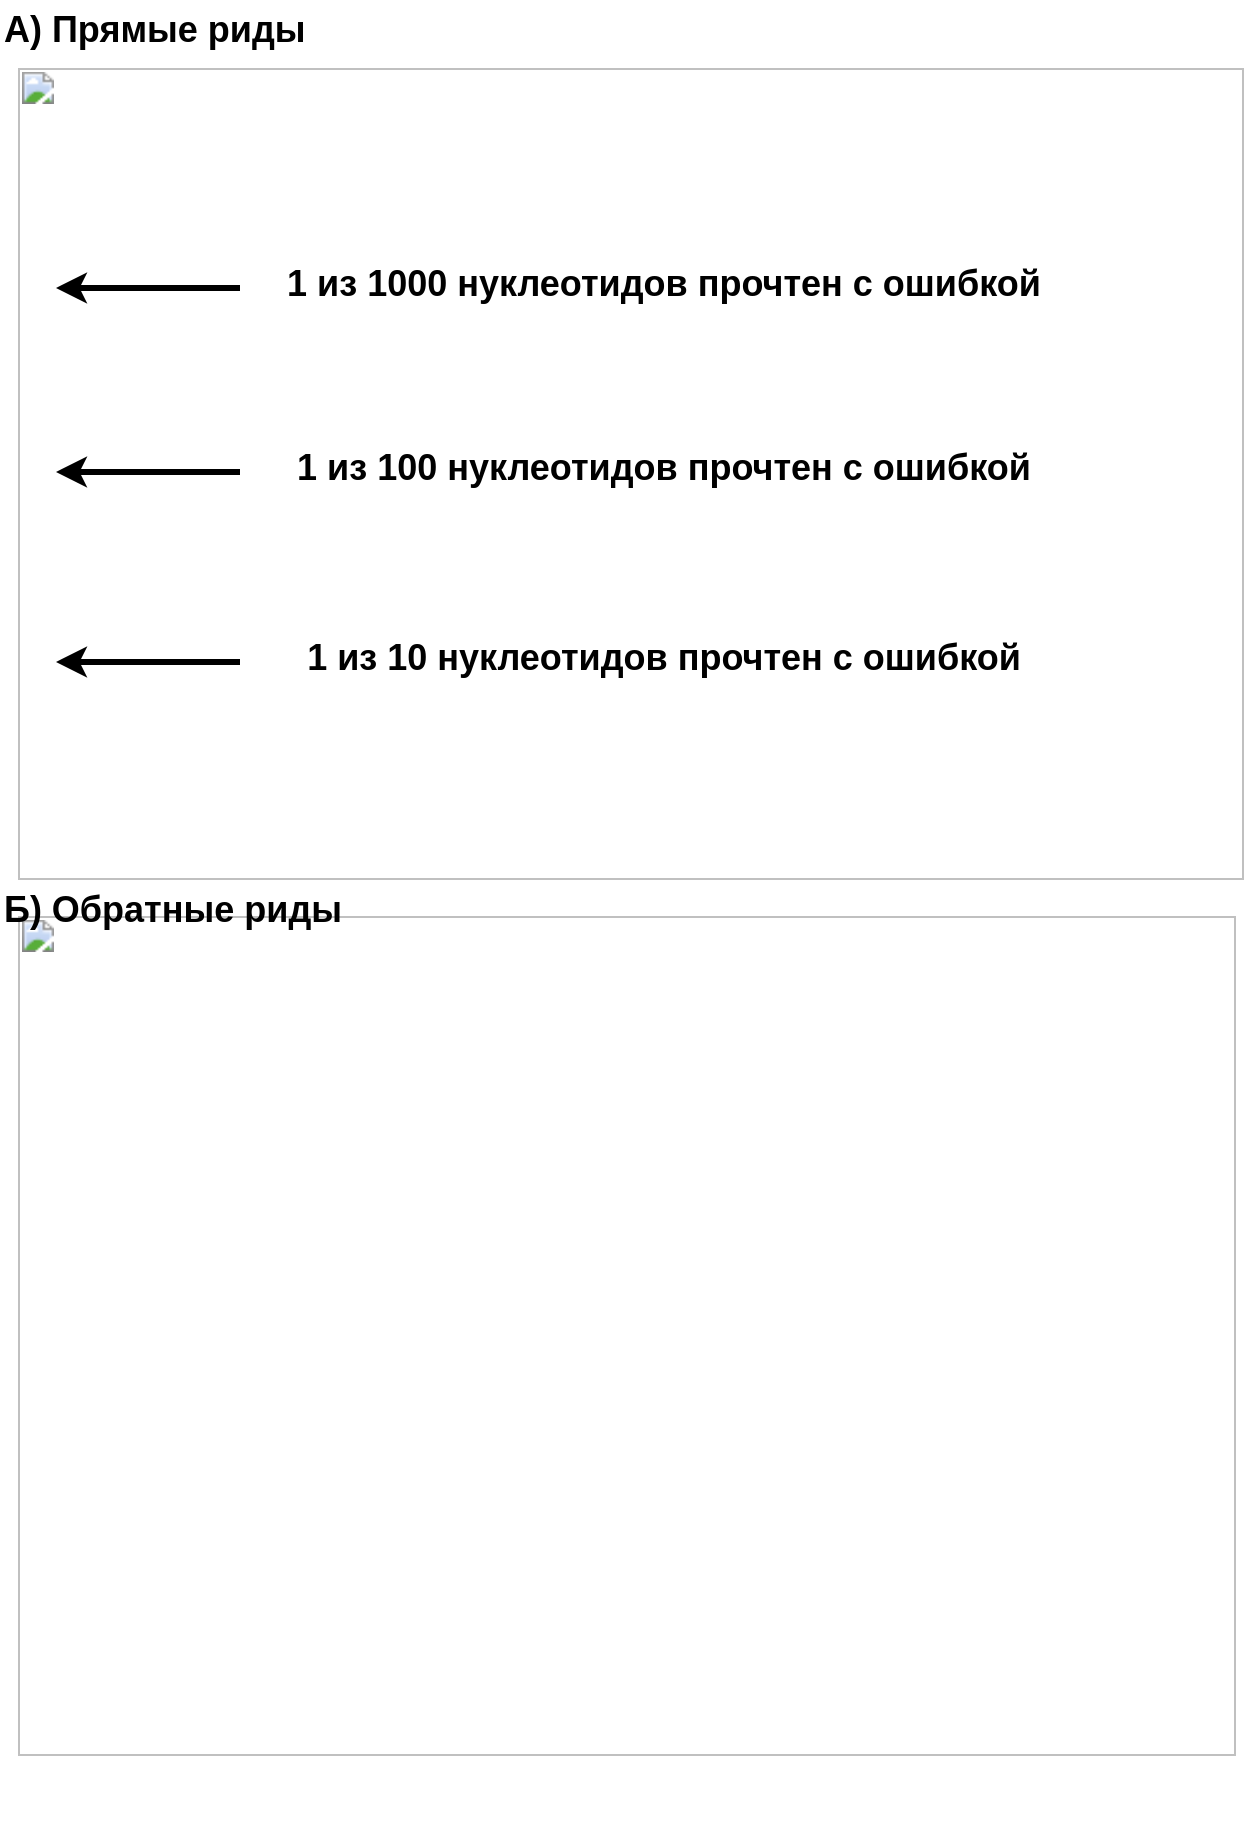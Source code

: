 <mxfile version="24.4.7" type="github">
  <diagram name="Page-1" id="mHGmssFRY5UQQijoJ907">
    <mxGraphModel dx="1434" dy="759" grid="1" gridSize="10" guides="1" tooltips="1" connect="1" arrows="1" fold="1" page="1" pageScale="1" pageWidth="850" pageHeight="1100" math="0" shadow="0">
      <root>
        <mxCell id="0" />
        <mxCell id="1" parent="0" />
        <UserObject label="&lt;div dir=&quot;ltr&quot; style=&quot;margin-left:0pt;&quot; align=&quot;left&quot; id=&quot;docs-internal-guid-eb51715e-7fff-15b8-d10d-5771e510f578&quot;&gt;&lt;table style=&quot;border:none;border-collapse:collapse;table-layout:fixed;width:467.717pt&quot;&gt;&lt;colgroup&gt;&lt;col&gt;&lt;/colgroup&gt;&lt;tbody&gt;&lt;tr style=&quot;height:315pt&quot;&gt;&lt;td style=&quot;vertical-align:top;padding:5pt 5pt 5pt 5pt;overflow:hidden;overflow-wrap:break-word;&quot;&gt;&lt;p dir=&quot;ltr&quot; style=&quot;line-height:1.38;text-align: center;margin-top:0pt;margin-bottom:0pt;&quot;&gt;&lt;span style=&quot;font-size:11pt;font-family:&#39;Times New Roman&#39;,serif;color:#000000;background-color:transparent;font-weight:400;font-style:normal;font-variant:normal;text-decoration:none;vertical-align:baseline;white-space:pre;white-space:pre-wrap;&quot;&gt;&lt;span style=&quot;border:none;display:inline-block;overflow:hidden;width:613px;height:406px;&quot;&gt;&lt;img src=&quot;https://lh7-us.googleusercontent.com/bswTyAWf5Xiv_5Xc47wmjoogAVXkiql1SxV1Vh_B6S1iF6Y22jIG1DsHSSn7ZdfYJ3OryAC-O3_6ZES6cctWG9GyJp8E4eWeYHD5X5IsWMRWEYICB0ShUlDdC_WRj37qZxLSIHhdG893qHV5mM85ISE&quot; width=&quot;613&quot; height=&quot;406&quot; style=&quot;margin-left:0px;margin-top:0px;&quot;&gt;&lt;/span&gt;&lt;/span&gt;&lt;/p&gt;&lt;/td&gt;&lt;/tr&gt;&lt;tr style=&quot;height:0pt&quot;&gt;&lt;td style=&quot;vertical-align:top;padding:5pt 5pt 5pt 5pt;overflow:hidden;overflow-wrap:break-word;&quot;&gt;&lt;p dir=&quot;ltr&quot; style=&quot;line-height:1.38;text-align: center;margin-top:0pt;margin-bottom:0pt;&quot;&gt;&lt;span style=&quot;font-size:11pt;font-family:&#39;Times New Roman&#39;,serif;color:#000000;background-color:transparent;font-weight:400;font-style:normal;font-variant:normal;text-decoration:none;vertical-align:baseline;white-space:pre;white-space:pre-wrap;&quot;&gt;&lt;span style=&quot;border:none;display:inline-block;overflow:hidden;width:609px;height:420px;&quot;&gt;&lt;img src=&quot;https://lh7-us.googleusercontent.com/JJ16OdUNdB_pw35w8QhKfON3my644EqZ-Isimsdd7VciDQIWoyLjOogH2rYDtMzxfQGBPuITG_t6QnD_s4YSqGII997nctuLD_pJkDi2yrDN085C4nN_fPbt6G9iGGW9eIITv01MT7PEhfhCFoRkLeI&quot; width=&quot;609&quot; height=&quot;420&quot; style=&quot;margin-left:0px;margin-top:0px;&quot;&gt;&lt;/span&gt;&lt;/span&gt;&lt;/p&gt;&lt;br&gt;&lt;/td&gt;&lt;/tr&gt;&lt;/tbody&gt;&lt;/table&gt;&lt;/div&gt;" link="&lt;div dir=&quot;ltr&quot; style=&quot;margin-left:0pt;&quot; align=&quot;left&quot; id=&quot;docs-internal-guid-eb51715e-7fff-15b8-d10d-5771e510f578&quot;&gt;&lt;table style=&quot;border:none;border-collapse:collapse;table-layout:fixed;width:467.717pt&quot;&gt;&lt;colgroup&gt;&lt;col&gt;&lt;/colgroup&gt;&lt;tbody&gt;&lt;tr style=&quot;height:315pt&quot;&gt;&lt;td style=&quot;vertical-align:top;padding:5pt 5pt 5pt 5pt;overflow:hidden;overflow-wrap:break-word;&quot;&gt;&lt;p dir=&quot;ltr&quot; style=&quot;line-height:1.38;text-align: center;margin-top:0pt;margin-bottom:0pt;&quot;&gt;&lt;span style=&quot;font-size:11pt;font-family:&#39;Times New Roman&#39;,serif;color:#000000;background-color:transparent;font-weight:400;font-style:normal;font-variant:normal;text-decoration:none;vertical-align:baseline;white-space:pre;white-space:pre-wrap;&quot;&gt;&lt;span style=&quot;border:none;display:inline-block;overflow:hidden;width:613px;height:406px;&quot;&gt;&lt;img src=&quot;https://lh7-us.googleusercontent.com/bswTyAWf5Xiv_5Xc47wmjoogAVXkiql1SxV1Vh_B6S1iF6Y22jIG1DsHSSn7ZdfYJ3OryAC-O3_6ZES6cctWG9GyJp8E4eWeYHD5X5IsWMRWEYICB0ShUlDdC_WRj37qZxLSIHhdG893qHV5mM85ISE&quot; width=&quot;613&quot; height=&quot;406&quot; style=&quot;margin-left:0px;margin-top:0px;&quot;&gt;&lt;/span&gt;&lt;/span&gt;&lt;/p&gt;&lt;/td&gt;&lt;/tr&gt;&lt;tr style=&quot;height:0pt&quot;&gt;&lt;td style=&quot;vertical-align:top;padding:5pt 5pt 5pt 5pt;overflow:hidden;overflow-wrap:break-word;&quot;&gt;&lt;p dir=&quot;ltr&quot; style=&quot;line-height:1.38;text-align: center;margin-top:0pt;margin-bottom:0pt;&quot;&gt;&lt;span style=&quot;font-size:11pt;font-family:&#39;Times New Roman&#39;,serif;color:#000000;background-color:transparent;font-weight:400;font-style:normal;font-variant:normal;text-decoration:none;vertical-align:baseline;white-space:pre;white-space:pre-wrap;&quot;&gt;&lt;span style=&quot;border:none;display:inline-block;overflow:hidden;width:609px;height:420px;&quot;&gt;&lt;img src=&quot;https://lh7-us.googleusercontent.com/JJ16OdUNdB_pw35w8QhKfON3my644EqZ-Isimsdd7VciDQIWoyLjOogH2rYDtMzxfQGBPuITG_t6QnD_s4YSqGII997nctuLD_pJkDi2yrDN085C4nN_fPbt6G9iGGW9eIITv01MT7PEhfhCFoRkLeI&quot; width=&quot;609&quot; height=&quot;420&quot; style=&quot;margin-left:0px;margin-top:0px;&quot;&gt;&lt;/span&gt;&lt;/span&gt;&lt;/p&gt;&lt;br&gt;&lt;/td&gt;&lt;/tr&gt;&lt;/tbody&gt;&lt;/table&gt;&lt;/div&gt;" id="L3nOdyyJmliSmuwXw1lJ-2">
          <mxCell style="text;whiteSpace=wrap;html=1;movable=0;resizable=0;rotatable=0;deletable=0;editable=0;locked=1;connectable=0;" vertex="1" parent="1">
            <mxGeometry x="40" y="520" width="560" height="900" as="geometry" />
          </mxCell>
        </UserObject>
        <mxCell id="L3nOdyyJmliSmuwXw1lJ-3" value="&lt;b&gt;&lt;font style=&quot;font-size: 18px;&quot;&gt;А) Прямые риды&lt;/font&gt;&lt;/b&gt;" style="text;html=1;align=left;verticalAlign=middle;whiteSpace=wrap;rounded=0;" vertex="1" parent="1">
          <mxGeometry x="40" y="500" width="160" height="30" as="geometry" />
        </mxCell>
        <mxCell id="L3nOdyyJmliSmuwXw1lJ-4" value="&lt;b&gt;&lt;font style=&quot;font-size: 18px;&quot;&gt;Б) Обратные риды&lt;/font&gt;&lt;/b&gt;" style="text;html=1;align=left;verticalAlign=middle;whiteSpace=wrap;rounded=0;" vertex="1" parent="1">
          <mxGeometry x="40" y="940" width="180" height="30" as="geometry" />
        </mxCell>
        <mxCell id="L3nOdyyJmliSmuwXw1lJ-5" value="" style="endArrow=classic;html=1;rounded=0;strokeWidth=3;" edge="1" parent="1">
          <mxGeometry width="50" height="50" relative="1" as="geometry">
            <mxPoint x="160" y="736" as="sourcePoint" />
            <mxPoint x="68" y="736" as="targetPoint" />
          </mxGeometry>
        </mxCell>
        <mxCell id="L3nOdyyJmliSmuwXw1lJ-7" value="" style="endArrow=classic;html=1;rounded=0;strokeWidth=3;" edge="1" parent="1">
          <mxGeometry width="50" height="50" relative="1" as="geometry">
            <mxPoint x="160" y="644" as="sourcePoint" />
            <mxPoint x="68" y="644" as="targetPoint" />
          </mxGeometry>
        </mxCell>
        <mxCell id="L3nOdyyJmliSmuwXw1lJ-8" value="&lt;font style=&quot;font-size: 18px;&quot;&gt;&lt;b&gt;1 из 1000 нуклеотидов прочтен с ошибкой&lt;/b&gt;&lt;/font&gt;" style="text;html=1;align=center;verticalAlign=middle;whiteSpace=wrap;rounded=0;" vertex="1" parent="1">
          <mxGeometry x="162" y="627" width="420" height="30" as="geometry" />
        </mxCell>
        <mxCell id="L3nOdyyJmliSmuwXw1lJ-9" value="&lt;font style=&quot;font-size: 18px;&quot;&gt;&lt;b&gt;1 из 100 нуклеотидов прочтен с ошибкой&lt;/b&gt;&lt;/font&gt;" style="text;html=1;align=center;verticalAlign=middle;whiteSpace=wrap;rounded=0;" vertex="1" parent="1">
          <mxGeometry x="162" y="719" width="420" height="30" as="geometry" />
        </mxCell>
        <mxCell id="L3nOdyyJmliSmuwXw1lJ-10" value="" style="endArrow=classic;html=1;rounded=0;strokeWidth=3;" edge="1" parent="1">
          <mxGeometry width="50" height="50" relative="1" as="geometry">
            <mxPoint x="160" y="831" as="sourcePoint" />
            <mxPoint x="68" y="831" as="targetPoint" />
          </mxGeometry>
        </mxCell>
        <mxCell id="L3nOdyyJmliSmuwXw1lJ-11" value="&lt;font style=&quot;font-size: 18px;&quot;&gt;&lt;b&gt;1 из 10 нуклеотидов прочтен с ошибкой&lt;/b&gt;&lt;/font&gt;" style="text;html=1;align=center;verticalAlign=middle;whiteSpace=wrap;rounded=0;" vertex="1" parent="1">
          <mxGeometry x="162" y="814" width="420" height="30" as="geometry" />
        </mxCell>
      </root>
    </mxGraphModel>
  </diagram>
</mxfile>

